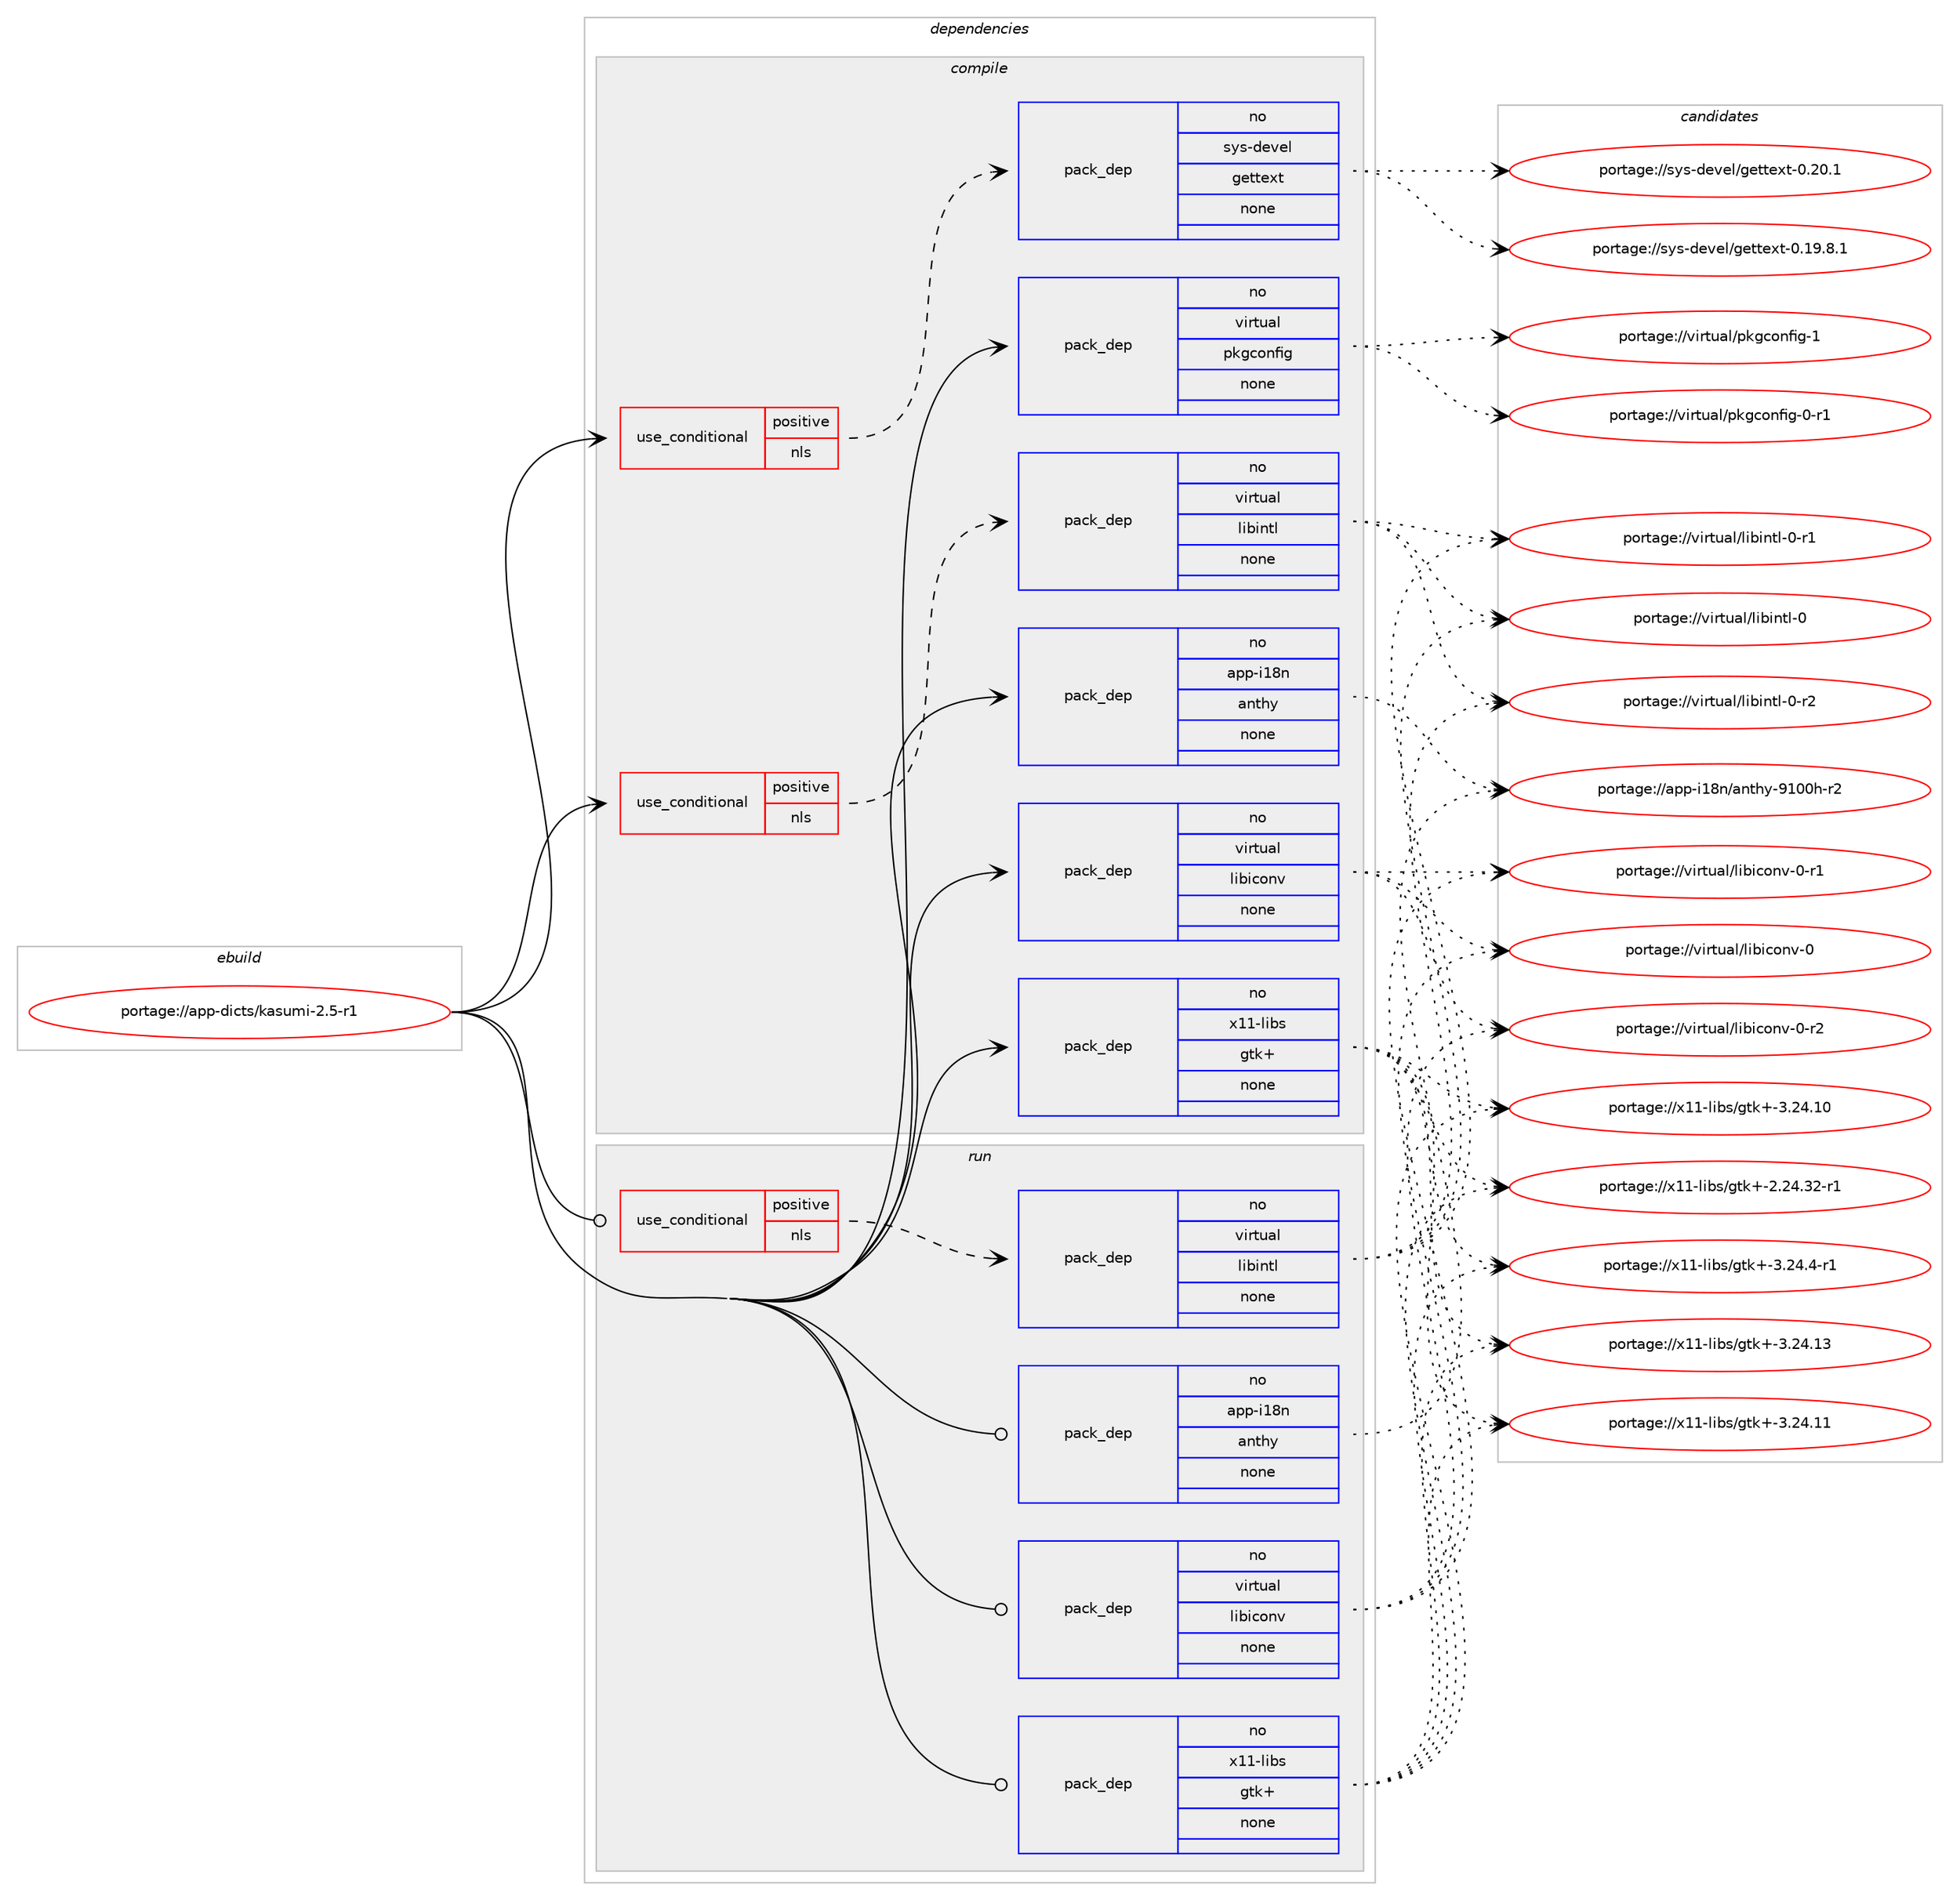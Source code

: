 digraph prolog {

# *************
# Graph options
# *************

newrank=true;
concentrate=true;
compound=true;
graph [rankdir=LR,fontname=Helvetica,fontsize=10,ranksep=1.5];#, ranksep=2.5, nodesep=0.2];
edge  [arrowhead=vee];
node  [fontname=Helvetica,fontsize=10];

# **********
# The ebuild
# **********

subgraph cluster_leftcol {
color=gray;
rank=same;
label=<<i>ebuild</i>>;
id [label="portage://app-dicts/kasumi-2.5-r1", color=red, width=4, href="../app-dicts/kasumi-2.5-r1.svg"];
}

# ****************
# The dependencies
# ****************

subgraph cluster_midcol {
color=gray;
label=<<i>dependencies</i>>;
subgraph cluster_compile {
fillcolor="#eeeeee";
style=filled;
label=<<i>compile</i>>;
subgraph cond151011 {
dependency640765 [label=<<TABLE BORDER="0" CELLBORDER="1" CELLSPACING="0" CELLPADDING="4"><TR><TD ROWSPAN="3" CELLPADDING="10">use_conditional</TD></TR><TR><TD>positive</TD></TR><TR><TD>nls</TD></TR></TABLE>>, shape=none, color=red];
subgraph pack481240 {
dependency640766 [label=<<TABLE BORDER="0" CELLBORDER="1" CELLSPACING="0" CELLPADDING="4" WIDTH="220"><TR><TD ROWSPAN="6" CELLPADDING="30">pack_dep</TD></TR><TR><TD WIDTH="110">no</TD></TR><TR><TD>sys-devel</TD></TR><TR><TD>gettext</TD></TR><TR><TD>none</TD></TR><TR><TD></TD></TR></TABLE>>, shape=none, color=blue];
}
dependency640765:e -> dependency640766:w [weight=20,style="dashed",arrowhead="vee"];
}
id:e -> dependency640765:w [weight=20,style="solid",arrowhead="vee"];
subgraph cond151012 {
dependency640767 [label=<<TABLE BORDER="0" CELLBORDER="1" CELLSPACING="0" CELLPADDING="4"><TR><TD ROWSPAN="3" CELLPADDING="10">use_conditional</TD></TR><TR><TD>positive</TD></TR><TR><TD>nls</TD></TR></TABLE>>, shape=none, color=red];
subgraph pack481241 {
dependency640768 [label=<<TABLE BORDER="0" CELLBORDER="1" CELLSPACING="0" CELLPADDING="4" WIDTH="220"><TR><TD ROWSPAN="6" CELLPADDING="30">pack_dep</TD></TR><TR><TD WIDTH="110">no</TD></TR><TR><TD>virtual</TD></TR><TR><TD>libintl</TD></TR><TR><TD>none</TD></TR><TR><TD></TD></TR></TABLE>>, shape=none, color=blue];
}
dependency640767:e -> dependency640768:w [weight=20,style="dashed",arrowhead="vee"];
}
id:e -> dependency640767:w [weight=20,style="solid",arrowhead="vee"];
subgraph pack481242 {
dependency640769 [label=<<TABLE BORDER="0" CELLBORDER="1" CELLSPACING="0" CELLPADDING="4" WIDTH="220"><TR><TD ROWSPAN="6" CELLPADDING="30">pack_dep</TD></TR><TR><TD WIDTH="110">no</TD></TR><TR><TD>app-i18n</TD></TR><TR><TD>anthy</TD></TR><TR><TD>none</TD></TR><TR><TD></TD></TR></TABLE>>, shape=none, color=blue];
}
id:e -> dependency640769:w [weight=20,style="solid",arrowhead="vee"];
subgraph pack481243 {
dependency640770 [label=<<TABLE BORDER="0" CELLBORDER="1" CELLSPACING="0" CELLPADDING="4" WIDTH="220"><TR><TD ROWSPAN="6" CELLPADDING="30">pack_dep</TD></TR><TR><TD WIDTH="110">no</TD></TR><TR><TD>virtual</TD></TR><TR><TD>libiconv</TD></TR><TR><TD>none</TD></TR><TR><TD></TD></TR></TABLE>>, shape=none, color=blue];
}
id:e -> dependency640770:w [weight=20,style="solid",arrowhead="vee"];
subgraph pack481244 {
dependency640771 [label=<<TABLE BORDER="0" CELLBORDER="1" CELLSPACING="0" CELLPADDING="4" WIDTH="220"><TR><TD ROWSPAN="6" CELLPADDING="30">pack_dep</TD></TR><TR><TD WIDTH="110">no</TD></TR><TR><TD>virtual</TD></TR><TR><TD>pkgconfig</TD></TR><TR><TD>none</TD></TR><TR><TD></TD></TR></TABLE>>, shape=none, color=blue];
}
id:e -> dependency640771:w [weight=20,style="solid",arrowhead="vee"];
subgraph pack481245 {
dependency640772 [label=<<TABLE BORDER="0" CELLBORDER="1" CELLSPACING="0" CELLPADDING="4" WIDTH="220"><TR><TD ROWSPAN="6" CELLPADDING="30">pack_dep</TD></TR><TR><TD WIDTH="110">no</TD></TR><TR><TD>x11-libs</TD></TR><TR><TD>gtk+</TD></TR><TR><TD>none</TD></TR><TR><TD></TD></TR></TABLE>>, shape=none, color=blue];
}
id:e -> dependency640772:w [weight=20,style="solid",arrowhead="vee"];
}
subgraph cluster_compileandrun {
fillcolor="#eeeeee";
style=filled;
label=<<i>compile and run</i>>;
}
subgraph cluster_run {
fillcolor="#eeeeee";
style=filled;
label=<<i>run</i>>;
subgraph cond151013 {
dependency640773 [label=<<TABLE BORDER="0" CELLBORDER="1" CELLSPACING="0" CELLPADDING="4"><TR><TD ROWSPAN="3" CELLPADDING="10">use_conditional</TD></TR><TR><TD>positive</TD></TR><TR><TD>nls</TD></TR></TABLE>>, shape=none, color=red];
subgraph pack481246 {
dependency640774 [label=<<TABLE BORDER="0" CELLBORDER="1" CELLSPACING="0" CELLPADDING="4" WIDTH="220"><TR><TD ROWSPAN="6" CELLPADDING="30">pack_dep</TD></TR><TR><TD WIDTH="110">no</TD></TR><TR><TD>virtual</TD></TR><TR><TD>libintl</TD></TR><TR><TD>none</TD></TR><TR><TD></TD></TR></TABLE>>, shape=none, color=blue];
}
dependency640773:e -> dependency640774:w [weight=20,style="dashed",arrowhead="vee"];
}
id:e -> dependency640773:w [weight=20,style="solid",arrowhead="odot"];
subgraph pack481247 {
dependency640775 [label=<<TABLE BORDER="0" CELLBORDER="1" CELLSPACING="0" CELLPADDING="4" WIDTH="220"><TR><TD ROWSPAN="6" CELLPADDING="30">pack_dep</TD></TR><TR><TD WIDTH="110">no</TD></TR><TR><TD>app-i18n</TD></TR><TR><TD>anthy</TD></TR><TR><TD>none</TD></TR><TR><TD></TD></TR></TABLE>>, shape=none, color=blue];
}
id:e -> dependency640775:w [weight=20,style="solid",arrowhead="odot"];
subgraph pack481248 {
dependency640776 [label=<<TABLE BORDER="0" CELLBORDER="1" CELLSPACING="0" CELLPADDING="4" WIDTH="220"><TR><TD ROWSPAN="6" CELLPADDING="30">pack_dep</TD></TR><TR><TD WIDTH="110">no</TD></TR><TR><TD>virtual</TD></TR><TR><TD>libiconv</TD></TR><TR><TD>none</TD></TR><TR><TD></TD></TR></TABLE>>, shape=none, color=blue];
}
id:e -> dependency640776:w [weight=20,style="solid",arrowhead="odot"];
subgraph pack481249 {
dependency640777 [label=<<TABLE BORDER="0" CELLBORDER="1" CELLSPACING="0" CELLPADDING="4" WIDTH="220"><TR><TD ROWSPAN="6" CELLPADDING="30">pack_dep</TD></TR><TR><TD WIDTH="110">no</TD></TR><TR><TD>x11-libs</TD></TR><TR><TD>gtk+</TD></TR><TR><TD>none</TD></TR><TR><TD></TD></TR></TABLE>>, shape=none, color=blue];
}
id:e -> dependency640777:w [weight=20,style="solid",arrowhead="odot"];
}
}

# **************
# The candidates
# **************

subgraph cluster_choices {
rank=same;
color=gray;
label=<<i>candidates</i>>;

subgraph choice481240 {
color=black;
nodesep=1;
choice115121115451001011181011084710310111611610112011645484650484649 [label="portage://sys-devel/gettext-0.20.1", color=red, width=4,href="../sys-devel/gettext-0.20.1.svg"];
choice1151211154510010111810110847103101116116101120116454846495746564649 [label="portage://sys-devel/gettext-0.19.8.1", color=red, width=4,href="../sys-devel/gettext-0.19.8.1.svg"];
dependency640766:e -> choice115121115451001011181011084710310111611610112011645484650484649:w [style=dotted,weight="100"];
dependency640766:e -> choice1151211154510010111810110847103101116116101120116454846495746564649:w [style=dotted,weight="100"];
}
subgraph choice481241 {
color=black;
nodesep=1;
choice11810511411611797108471081059810511011610845484511450 [label="portage://virtual/libintl-0-r2", color=red, width=4,href="../virtual/libintl-0-r2.svg"];
choice11810511411611797108471081059810511011610845484511449 [label="portage://virtual/libintl-0-r1", color=red, width=4,href="../virtual/libintl-0-r1.svg"];
choice1181051141161179710847108105981051101161084548 [label="portage://virtual/libintl-0", color=red, width=4,href="../virtual/libintl-0.svg"];
dependency640768:e -> choice11810511411611797108471081059810511011610845484511450:w [style=dotted,weight="100"];
dependency640768:e -> choice11810511411611797108471081059810511011610845484511449:w [style=dotted,weight="100"];
dependency640768:e -> choice1181051141161179710847108105981051101161084548:w [style=dotted,weight="100"];
}
subgraph choice481242 {
color=black;
nodesep=1;
choice97112112451054956110479711011610412145574948481044511450 [label="portage://app-i18n/anthy-9100h-r2", color=red, width=4,href="../app-i18n/anthy-9100h-r2.svg"];
dependency640769:e -> choice97112112451054956110479711011610412145574948481044511450:w [style=dotted,weight="100"];
}
subgraph choice481243 {
color=black;
nodesep=1;
choice1181051141161179710847108105981059911111011845484511450 [label="portage://virtual/libiconv-0-r2", color=red, width=4,href="../virtual/libiconv-0-r2.svg"];
choice1181051141161179710847108105981059911111011845484511449 [label="portage://virtual/libiconv-0-r1", color=red, width=4,href="../virtual/libiconv-0-r1.svg"];
choice118105114116117971084710810598105991111101184548 [label="portage://virtual/libiconv-0", color=red, width=4,href="../virtual/libiconv-0.svg"];
dependency640770:e -> choice1181051141161179710847108105981059911111011845484511450:w [style=dotted,weight="100"];
dependency640770:e -> choice1181051141161179710847108105981059911111011845484511449:w [style=dotted,weight="100"];
dependency640770:e -> choice118105114116117971084710810598105991111101184548:w [style=dotted,weight="100"];
}
subgraph choice481244 {
color=black;
nodesep=1;
choice1181051141161179710847112107103991111101021051034549 [label="portage://virtual/pkgconfig-1", color=red, width=4,href="../virtual/pkgconfig-1.svg"];
choice11810511411611797108471121071039911111010210510345484511449 [label="portage://virtual/pkgconfig-0-r1", color=red, width=4,href="../virtual/pkgconfig-0-r1.svg"];
dependency640771:e -> choice1181051141161179710847112107103991111101021051034549:w [style=dotted,weight="100"];
dependency640771:e -> choice11810511411611797108471121071039911111010210510345484511449:w [style=dotted,weight="100"];
}
subgraph choice481245 {
color=black;
nodesep=1;
choice120494945108105981154710311610743455146505246524511449 [label="portage://x11-libs/gtk+-3.24.4-r1", color=red, width=4,href="../x11-libs/gtk+-3.24.4-r1.svg"];
choice1204949451081059811547103116107434551465052464951 [label="portage://x11-libs/gtk+-3.24.13", color=red, width=4,href="../x11-libs/gtk+-3.24.13.svg"];
choice1204949451081059811547103116107434551465052464949 [label="portage://x11-libs/gtk+-3.24.11", color=red, width=4,href="../x11-libs/gtk+-3.24.11.svg"];
choice1204949451081059811547103116107434551465052464948 [label="portage://x11-libs/gtk+-3.24.10", color=red, width=4,href="../x11-libs/gtk+-3.24.10.svg"];
choice12049494510810598115471031161074345504650524651504511449 [label="portage://x11-libs/gtk+-2.24.32-r1", color=red, width=4,href="../x11-libs/gtk+-2.24.32-r1.svg"];
dependency640772:e -> choice120494945108105981154710311610743455146505246524511449:w [style=dotted,weight="100"];
dependency640772:e -> choice1204949451081059811547103116107434551465052464951:w [style=dotted,weight="100"];
dependency640772:e -> choice1204949451081059811547103116107434551465052464949:w [style=dotted,weight="100"];
dependency640772:e -> choice1204949451081059811547103116107434551465052464948:w [style=dotted,weight="100"];
dependency640772:e -> choice12049494510810598115471031161074345504650524651504511449:w [style=dotted,weight="100"];
}
subgraph choice481246 {
color=black;
nodesep=1;
choice11810511411611797108471081059810511011610845484511450 [label="portage://virtual/libintl-0-r2", color=red, width=4,href="../virtual/libintl-0-r2.svg"];
choice11810511411611797108471081059810511011610845484511449 [label="portage://virtual/libintl-0-r1", color=red, width=4,href="../virtual/libintl-0-r1.svg"];
choice1181051141161179710847108105981051101161084548 [label="portage://virtual/libintl-0", color=red, width=4,href="../virtual/libintl-0.svg"];
dependency640774:e -> choice11810511411611797108471081059810511011610845484511450:w [style=dotted,weight="100"];
dependency640774:e -> choice11810511411611797108471081059810511011610845484511449:w [style=dotted,weight="100"];
dependency640774:e -> choice1181051141161179710847108105981051101161084548:w [style=dotted,weight="100"];
}
subgraph choice481247 {
color=black;
nodesep=1;
choice97112112451054956110479711011610412145574948481044511450 [label="portage://app-i18n/anthy-9100h-r2", color=red, width=4,href="../app-i18n/anthy-9100h-r2.svg"];
dependency640775:e -> choice97112112451054956110479711011610412145574948481044511450:w [style=dotted,weight="100"];
}
subgraph choice481248 {
color=black;
nodesep=1;
choice1181051141161179710847108105981059911111011845484511450 [label="portage://virtual/libiconv-0-r2", color=red, width=4,href="../virtual/libiconv-0-r2.svg"];
choice1181051141161179710847108105981059911111011845484511449 [label="portage://virtual/libiconv-0-r1", color=red, width=4,href="../virtual/libiconv-0-r1.svg"];
choice118105114116117971084710810598105991111101184548 [label="portage://virtual/libiconv-0", color=red, width=4,href="../virtual/libiconv-0.svg"];
dependency640776:e -> choice1181051141161179710847108105981059911111011845484511450:w [style=dotted,weight="100"];
dependency640776:e -> choice1181051141161179710847108105981059911111011845484511449:w [style=dotted,weight="100"];
dependency640776:e -> choice118105114116117971084710810598105991111101184548:w [style=dotted,weight="100"];
}
subgraph choice481249 {
color=black;
nodesep=1;
choice120494945108105981154710311610743455146505246524511449 [label="portage://x11-libs/gtk+-3.24.4-r1", color=red, width=4,href="../x11-libs/gtk+-3.24.4-r1.svg"];
choice1204949451081059811547103116107434551465052464951 [label="portage://x11-libs/gtk+-3.24.13", color=red, width=4,href="../x11-libs/gtk+-3.24.13.svg"];
choice1204949451081059811547103116107434551465052464949 [label="portage://x11-libs/gtk+-3.24.11", color=red, width=4,href="../x11-libs/gtk+-3.24.11.svg"];
choice1204949451081059811547103116107434551465052464948 [label="portage://x11-libs/gtk+-3.24.10", color=red, width=4,href="../x11-libs/gtk+-3.24.10.svg"];
choice12049494510810598115471031161074345504650524651504511449 [label="portage://x11-libs/gtk+-2.24.32-r1", color=red, width=4,href="../x11-libs/gtk+-2.24.32-r1.svg"];
dependency640777:e -> choice120494945108105981154710311610743455146505246524511449:w [style=dotted,weight="100"];
dependency640777:e -> choice1204949451081059811547103116107434551465052464951:w [style=dotted,weight="100"];
dependency640777:e -> choice1204949451081059811547103116107434551465052464949:w [style=dotted,weight="100"];
dependency640777:e -> choice1204949451081059811547103116107434551465052464948:w [style=dotted,weight="100"];
dependency640777:e -> choice12049494510810598115471031161074345504650524651504511449:w [style=dotted,weight="100"];
}
}

}
